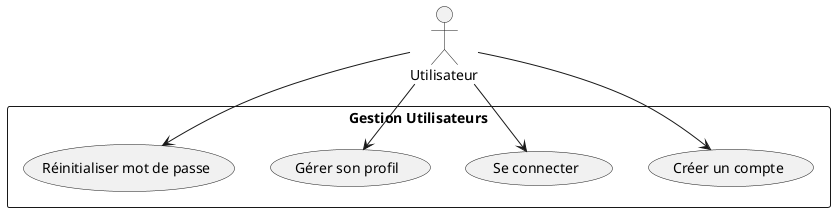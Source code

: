 @startuml
actor Utilisateur
rectangle "Gestion Utilisateurs" {
  Utilisateur --> (Créer un compte)
  Utilisateur --> (Se connecter)
  Utilisateur --> (Gérer son profil)
  Utilisateur --> (Réinitialiser mot de passe)
}
@enduml